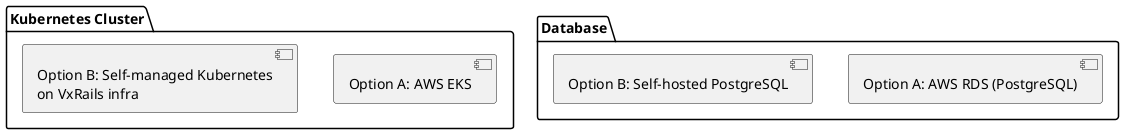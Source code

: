 @startuml Deployment Strategy

package "Kubernetes Cluster" {
    [Option A: AWS EKS]
    [Option B: Self-managed Kubernetes\non VxRails infra]
}

package "Database" {
    [Option A: AWS RDS (PostgreSQL)]
    [Option B: Self-hosted PostgreSQL]
}

@enduml